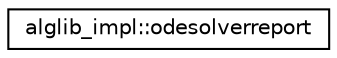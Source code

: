 digraph "Graphical Class Hierarchy"
{
  edge [fontname="Helvetica",fontsize="10",labelfontname="Helvetica",labelfontsize="10"];
  node [fontname="Helvetica",fontsize="10",shape=record];
  rankdir="LR";
  Node0 [label="alglib_impl::odesolverreport",height=0.2,width=0.4,color="black", fillcolor="white", style="filled",URL="$structalglib__impl_1_1odesolverreport.html"];
}

